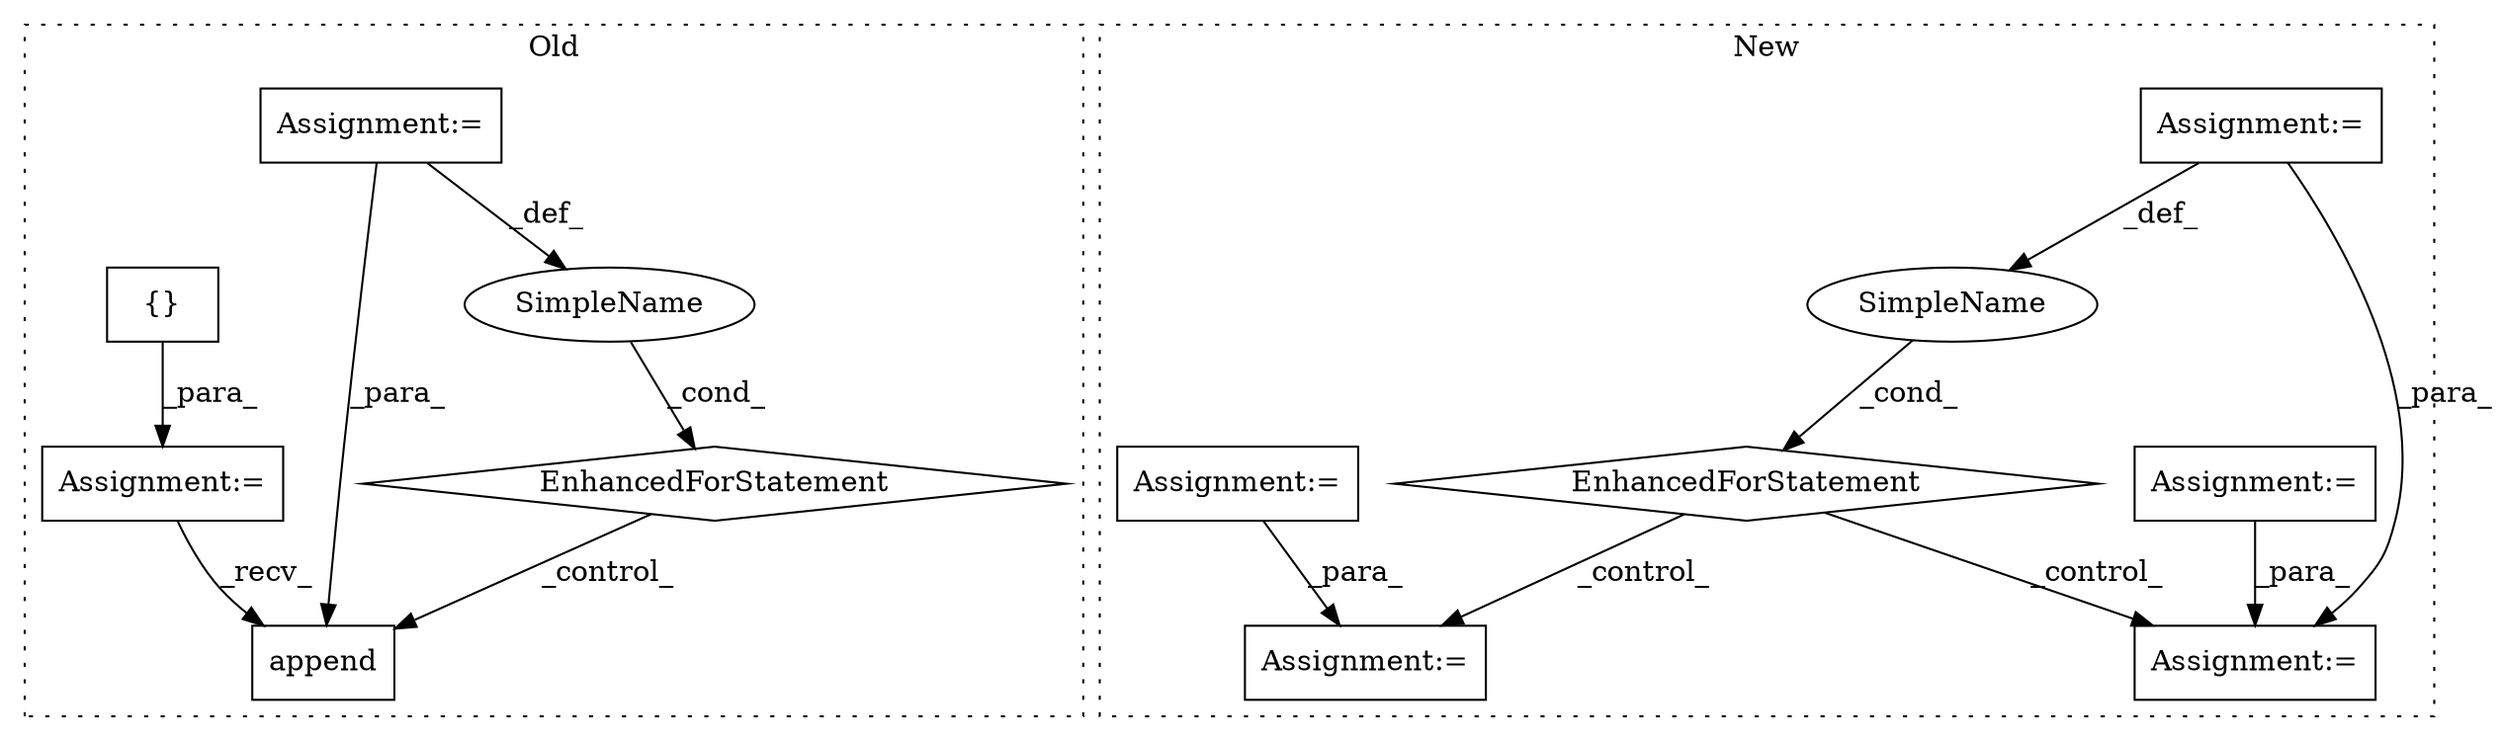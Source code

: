 digraph G {
subgraph cluster0 {
1 [label="append" a="32" s="1233,1246" l="7,1" shape="box"];
4 [label="EnhancedForStatement" a="70" s="952,1021" l="53,2" shape="diamond"];
5 [label="Assignment:=" a="7" s="952,1021" l="53,2" shape="box"];
6 [label="SimpleName" a="42" s="1009" l="5" shape="ellipse"];
7 [label="Assignment:=" a="7" s="934" l="1" shape="box"];
8 [label="{}" a="4" s="944" l="2" shape="box"];
label = "Old";
style="dotted";
}
subgraph cluster1 {
2 [label="EnhancedForStatement" a="70" s="987,1062" l="53,2" shape="diamond"];
3 [label="Assignment:=" a="7" s="987,1062" l="53,2" shape="box"];
9 [label="Assignment:=" a="7" s="1342,1448" l="57,2" shape="box"];
10 [label="SimpleName" a="42" s="1044" l="4" shape="ellipse"];
11 [label="Assignment:=" a="7" s="443" l="9" shape="box"];
12 [label="Assignment:=" a="7" s="1529" l="1" shape="box"];
13 [label="Assignment:=" a="7" s="979" l="1" shape="box"];
label = "New";
style="dotted";
}
2 -> 12 [label="_control_"];
2 -> 9 [label="_control_"];
3 -> 10 [label="_def_"];
3 -> 9 [label="_para_"];
4 -> 1 [label="_control_"];
5 -> 1 [label="_para_"];
5 -> 6 [label="_def_"];
6 -> 4 [label="_cond_"];
7 -> 1 [label="_recv_"];
8 -> 7 [label="_para_"];
10 -> 2 [label="_cond_"];
11 -> 9 [label="_para_"];
13 -> 12 [label="_para_"];
}